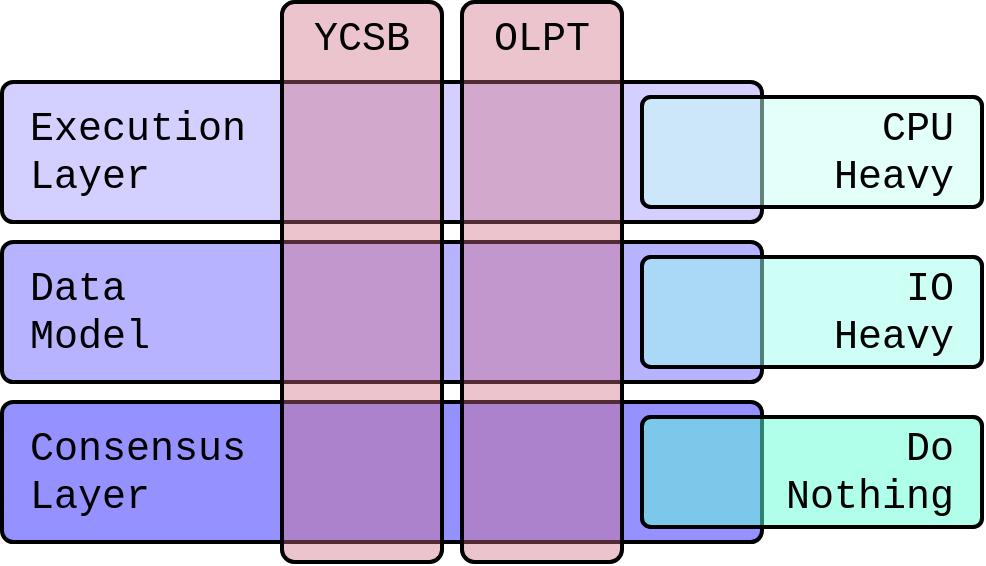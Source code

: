 <mxfile version="13.6.9" type="github">
  <diagram id="2xZJa5160uBqAZfmJFkE" name="Page-1">
    <mxGraphModel dx="1185" dy="669" grid="1" gridSize="10" guides="1" tooltips="1" connect="1" arrows="1" fold="1" page="1" pageScale="1" pageWidth="850" pageHeight="1100" math="0" shadow="0">
      <root>
        <mxCell id="0" />
        <mxCell id="1" parent="0" />
        <mxCell id="sL65Gn8_P3qc4kAzONEz-1" value="&lt;div style=&quot;font-size: 20px&quot;&gt;&amp;nbsp;Execution &lt;br style=&quot;font-size: 20px&quot;&gt;&lt;/div&gt;&lt;div style=&quot;font-size: 20px&quot;&gt;&amp;nbsp;Layer&lt;/div&gt;" style="rounded=1;whiteSpace=wrap;html=1;strokeWidth=2;align=left;fontSize=20;fontFamily=Courier New;arcSize=8;fillColor=#D3CFFF;" vertex="1" parent="1">
          <mxGeometry x="190" y="140" width="380" height="70" as="geometry" />
        </mxCell>
        <mxCell id="sL65Gn8_P3qc4kAzONEz-4" value="&lt;div&gt;&amp;nbsp;Data&lt;/div&gt;&lt;div&gt;&amp;nbsp;Model&lt;br&gt;&lt;/div&gt;" style="rounded=1;whiteSpace=wrap;html=1;strokeWidth=2;align=left;fontSize=20;fontFamily=Courier New;arcSize=8;fillColor=#B8B3FF;" vertex="1" parent="1">
          <mxGeometry x="190" y="220" width="380" height="70" as="geometry" />
        </mxCell>
        <mxCell id="sL65Gn8_P3qc4kAzONEz-5" value="&lt;div style=&quot;font-size: 20px&quot;&gt;&amp;nbsp;Consensus&lt;/div&gt;&lt;div style=&quot;font-size: 20px&quot;&gt;&amp;nbsp;Layer&lt;br&gt;&lt;/div&gt;" style="rounded=1;whiteSpace=wrap;html=1;strokeWidth=2;align=left;fontSize=20;fontFamily=Courier New;arcSize=8;fillColor=#9591FF;" vertex="1" parent="1">
          <mxGeometry x="190" y="300" width="380" height="70" as="geometry" />
        </mxCell>
        <mxCell id="sL65Gn8_P3qc4kAzONEz-16" value="" style="rounded=1;whiteSpace=wrap;html=1;strokeWidth=2;align=right;fontSize=20;fontFamily=Courier New;arcSize=8;perimeterSpacing=0;opacity=50;fillColor=#63FFD6;" vertex="1" parent="1">
          <mxGeometry x="510" y="307.5" width="170" height="55" as="geometry" />
        </mxCell>
        <mxCell id="sL65Gn8_P3qc4kAzONEz-17" value="" style="rounded=1;whiteSpace=wrap;html=1;strokeWidth=2;align=right;fontSize=20;fontFamily=Courier New;arcSize=8;perimeterSpacing=0;opacity=50;fillColor=#9EFFEF;" vertex="1" parent="1">
          <mxGeometry x="510" y="227.5" width="170" height="55" as="geometry" />
        </mxCell>
        <mxCell id="sL65Gn8_P3qc4kAzONEz-18" value="" style="rounded=1;whiteSpace=wrap;html=1;strokeWidth=2;align=right;fontSize=20;fontFamily=Courier New;arcSize=8;perimeterSpacing=0;opacity=50;fillColor=#C7FFF6;" vertex="1" parent="1">
          <mxGeometry x="510" y="147.5" width="170" height="55" as="geometry" />
        </mxCell>
        <mxCell id="sL65Gn8_P3qc4kAzONEz-14" value="" style="rounded=1;whiteSpace=wrap;html=1;strokeWidth=2;align=center;fontSize=20;fontFamily=Courier New;arcSize=8;perimeterSpacing=0;verticalAlign=top;opacity=40;fillColor=#D06C83;" vertex="1" parent="1">
          <mxGeometry x="330" y="100" width="80" height="280" as="geometry" />
        </mxCell>
        <mxCell id="sL65Gn8_P3qc4kAzONEz-15" value="" style="rounded=1;whiteSpace=wrap;html=1;strokeWidth=2;align=center;fontSize=20;fontFamily=Courier New;arcSize=8;perimeterSpacing=0;verticalAlign=top;opacity=40;fillColor=#D06C83;" vertex="1" parent="1">
          <mxGeometry x="420" y="100" width="80" height="280" as="geometry" />
        </mxCell>
        <mxCell id="sL65Gn8_P3qc4kAzONEz-7" value="YCSB" style="rounded=1;whiteSpace=wrap;html=1;strokeWidth=2;align=center;fontSize=20;fontFamily=Courier New;arcSize=8;perimeterSpacing=0;fillColor=none;verticalAlign=top;" vertex="1" parent="1">
          <mxGeometry x="330" y="100" width="80" height="280" as="geometry" />
        </mxCell>
        <mxCell id="sL65Gn8_P3qc4kAzONEz-9" value="OLPT" style="rounded=1;whiteSpace=wrap;html=1;strokeWidth=2;align=center;fontSize=20;fontFamily=Courier New;arcSize=8;perimeterSpacing=0;fillColor=none;verticalAlign=top;" vertex="1" parent="1">
          <mxGeometry x="420" y="100" width="80" height="280" as="geometry" />
        </mxCell>
        <mxCell id="sL65Gn8_P3qc4kAzONEz-6" value="&lt;div style=&quot;font-size: 20px&quot;&gt;&amp;nbsp;CPU&amp;nbsp; &lt;br style=&quot;font-size: 20px&quot;&gt;&lt;/div&gt;&lt;div style=&quot;font-size: 20px&quot;&gt;&amp;nbsp;Heavy&amp;nbsp; &lt;br&gt;&lt;/div&gt;" style="rounded=1;whiteSpace=wrap;html=1;strokeWidth=2;align=right;fontSize=20;fontFamily=Courier New;arcSize=8;perimeterSpacing=0;fillColor=none;" vertex="1" parent="1">
          <mxGeometry x="510" y="147.5" width="170" height="55" as="geometry" />
        </mxCell>
        <mxCell id="sL65Gn8_P3qc4kAzONEz-10" value="&lt;div style=&quot;font-size: 20px&quot;&gt;&amp;nbsp;IO&amp;nbsp; &lt;br style=&quot;font-size: 20px&quot;&gt;&lt;/div&gt;&lt;div style=&quot;font-size: 20px&quot;&gt;&amp;nbsp;Heavy&amp;nbsp; &lt;br&gt;&lt;/div&gt;" style="rounded=1;whiteSpace=wrap;html=1;strokeWidth=2;align=right;fontSize=20;fontFamily=Courier New;arcSize=8;perimeterSpacing=0;fillColor=none;" vertex="1" parent="1">
          <mxGeometry x="510" y="227.5" width="170" height="55" as="geometry" />
        </mxCell>
        <mxCell id="sL65Gn8_P3qc4kAzONEz-11" value="&lt;div style=&quot;font-size: 20px&quot;&gt;&amp;nbsp;Do&amp;nbsp; &lt;br style=&quot;font-size: 20px&quot;&gt;&lt;/div&gt;&lt;div style=&quot;font-size: 20px&quot;&gt;&amp;nbsp;Nothing&amp;nbsp; &lt;br&gt;&lt;/div&gt;" style="rounded=1;whiteSpace=wrap;html=1;strokeWidth=2;align=right;fontSize=20;fontFamily=Courier New;arcSize=8;perimeterSpacing=0;fillColor=none;" vertex="1" parent="1">
          <mxGeometry x="510" y="307.5" width="170" height="55" as="geometry" />
        </mxCell>
      </root>
    </mxGraphModel>
  </diagram>
</mxfile>
